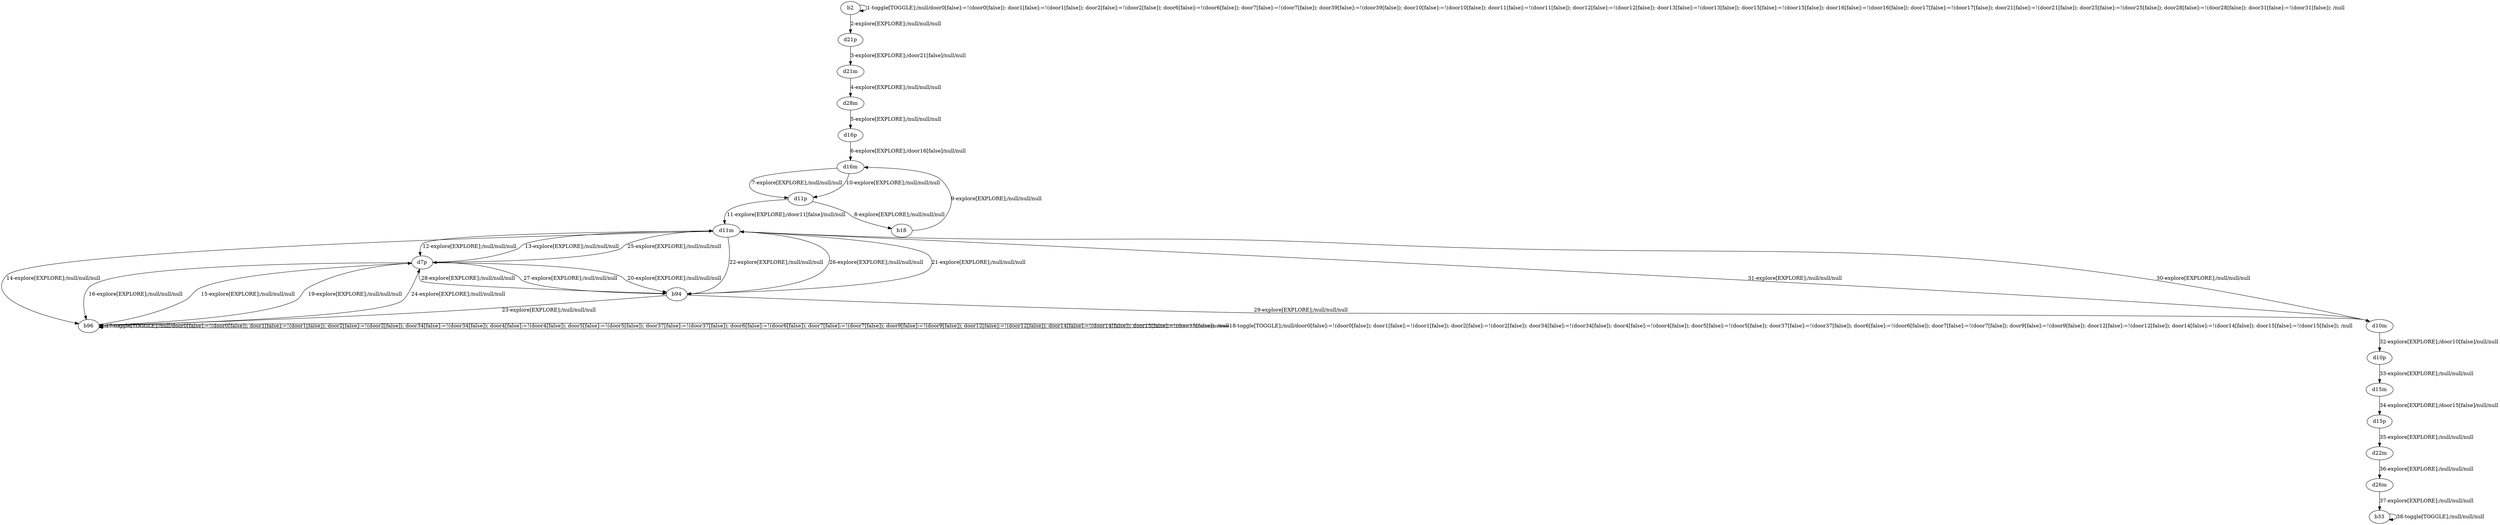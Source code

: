 # Total number of goals covered by this test: 1
# b33 --> b33

digraph g {
"b2" -> "b2" [label = "1-toggle[TOGGLE];/null/door0[false]:=!(door0[false]); door1[false]:=!(door1[false]); door2[false]:=!(door2[false]); door6[false]:=!(door6[false]); door7[false]:=!(door7[false]); door39[false]:=!(door39[false]); door10[false]:=!(door10[false]); door11[false]:=!(door11[false]); door12[false]:=!(door12[false]); door13[false]:=!(door13[false]); door15[false]:=!(door15[false]); door16[false]:=!(door16[false]); door17[false]:=!(door17[false]); door21[false]:=!(door21[false]); door25[false]:=!(door25[false]); door28[false]:=!(door28[false]); door31[false]:=!(door31[false]); /null"];
"b2" -> "d21p" [label = "2-explore[EXPLORE];/null/null/null"];
"d21p" -> "d21m" [label = "3-explore[EXPLORE];/door21[false]/null/null"];
"d21m" -> "d28m" [label = "4-explore[EXPLORE];/null/null/null"];
"d28m" -> "d16p" [label = "5-explore[EXPLORE];/null/null/null"];
"d16p" -> "d16m" [label = "6-explore[EXPLORE];/door16[false]/null/null"];
"d16m" -> "d11p" [label = "7-explore[EXPLORE];/null/null/null"];
"d11p" -> "b18" [label = "8-explore[EXPLORE];/null/null/null"];
"b18" -> "d16m" [label = "9-explore[EXPLORE];/null/null/null"];
"d16m" -> "d11p" [label = "10-explore[EXPLORE];/null/null/null"];
"d11p" -> "d11m" [label = "11-explore[EXPLORE];/door11[false]/null/null"];
"d11m" -> "d7p" [label = "12-explore[EXPLORE];/null/null/null"];
"d7p" -> "d11m" [label = "13-explore[EXPLORE];/null/null/null"];
"d11m" -> "b96" [label = "14-explore[EXPLORE];/null/null/null"];
"b96" -> "d7p" [label = "15-explore[EXPLORE];/null/null/null"];
"d7p" -> "b96" [label = "16-explore[EXPLORE];/null/null/null"];
"b96" -> "b96" [label = "17-toggle[TOGGLE];/null/door0[false]:=!(door0[false]); door1[false]:=!(door1[false]); door2[false]:=!(door2[false]); door34[false]:=!(door34[false]); door4[false]:=!(door4[false]); door5[false]:=!(door5[false]); door37[false]:=!(door37[false]); door6[false]:=!(door6[false]); door7[false]:=!(door7[false]); door9[false]:=!(door9[false]); door12[false]:=!(door12[false]); door14[false]:=!(door14[false]); door15[false]:=!(door15[false]); /null"];
"b96" -> "b96" [label = "18-toggle[TOGGLE];/null/door0[false]:=!(door0[false]); door1[false]:=!(door1[false]); door2[false]:=!(door2[false]); door34[false]:=!(door34[false]); door4[false]:=!(door4[false]); door5[false]:=!(door5[false]); door37[false]:=!(door37[false]); door6[false]:=!(door6[false]); door7[false]:=!(door7[false]); door9[false]:=!(door9[false]); door12[false]:=!(door12[false]); door14[false]:=!(door14[false]); door15[false]:=!(door15[false]); /null"];
"b96" -> "d7p" [label = "19-explore[EXPLORE];/null/null/null"];
"d7p" -> "b94" [label = "20-explore[EXPLORE];/null/null/null"];
"b94" -> "d11m" [label = "21-explore[EXPLORE];/null/null/null"];
"d11m" -> "b94" [label = "22-explore[EXPLORE];/null/null/null"];
"b94" -> "b96" [label = "23-explore[EXPLORE];/null/null/null"];
"b96" -> "d7p" [label = "24-explore[EXPLORE];/null/null/null"];
"d7p" -> "d11m" [label = "25-explore[EXPLORE];/null/null/null"];
"d11m" -> "b94" [label = "26-explore[EXPLORE];/null/null/null"];
"b94" -> "d7p" [label = "27-explore[EXPLORE];/null/null/null"];
"d7p" -> "b94" [label = "28-explore[EXPLORE];/null/null/null"];
"b94" -> "d10m" [label = "29-explore[EXPLORE];/null/null/null"];
"d10m" -> "d11m" [label = "30-explore[EXPLORE];/null/null/null"];
"d11m" -> "d10m" [label = "31-explore[EXPLORE];/null/null/null"];
"d10m" -> "d10p" [label = "32-explore[EXPLORE];/door10[false]/null/null"];
"d10p" -> "d15m" [label = "33-explore[EXPLORE];/null/null/null"];
"d15m" -> "d15p" [label = "34-explore[EXPLORE];/door15[false]/null/null"];
"d15p" -> "d22m" [label = "35-explore[EXPLORE];/null/null/null"];
"d22m" -> "d26m" [label = "36-explore[EXPLORE];/null/null/null"];
"d26m" -> "b33" [label = "37-explore[EXPLORE];/null/null/null"];
"b33" -> "b33" [label = "38-toggle[TOGGLE];/null/null/null"];
}